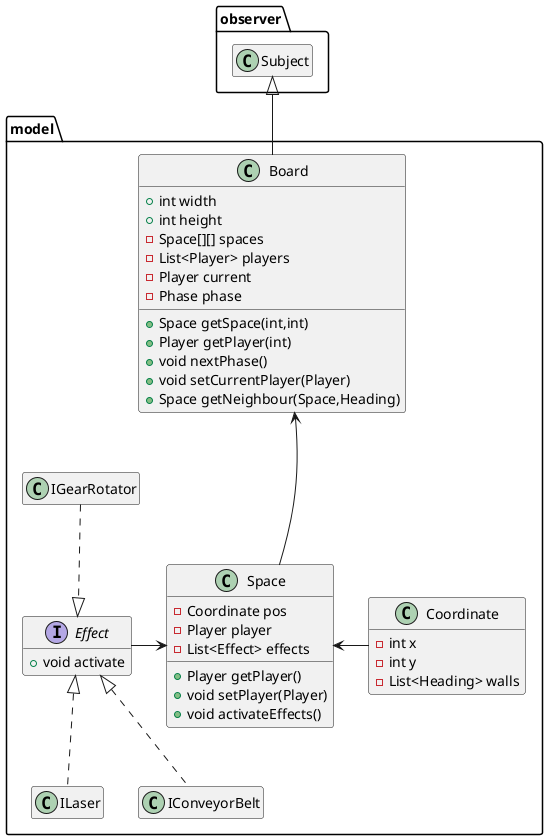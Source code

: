 @startuml
hide empty members

package model {
	interface Effect {
		+ void activate
	}
	class Coordinate {
		- int x
		- int y
		- List<Heading> walls
	}

	class Board {
	+ int width
	+ int height
	- Space[][] spaces
	- List<Player> players
	- Player current
	- Phase phase
	+ Space getSpace(int,int)
	+ Player getPlayer(int)
	+ void nextPhase()
	+ void setCurrentPlayer(Player)
	+ Space getNeighbour(Space,Heading)
	}

	class Space {
	- Coordinate pos
	- Player player
	- List<Effect> effects
	+ Player getPlayer()
	+ void setPlayer(Player)
	+ void activateEffects()
	}
	
	class ILaser{
	}
	class IConveyorBelt{
	}
	class IGearRotator{
	}
}
class model.Dummy{

}
hide model.Dummy 
Board <-down[hidden]- model.Dummy
model.Dummy <-down[hidden]- Space
Space <-right- Coordinate
Space <-left- Effect

Effect <|.. ILaser 
Effect <|.up. IGearRotator 
Effect <|.. IConveyorBelt 
Board <-- Space 
observer.Subject <|-- Board

@enduml